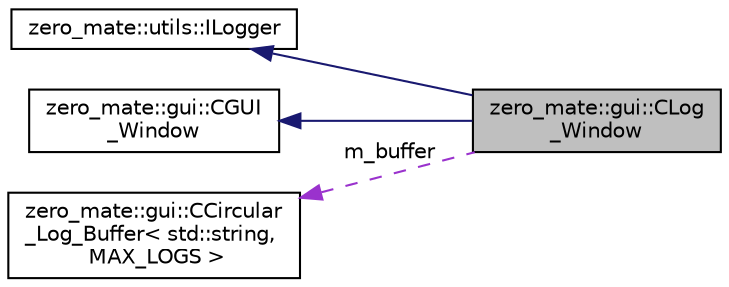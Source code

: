 digraph "zero_mate::gui::CLog_Window"
{
 // LATEX_PDF_SIZE
  bgcolor="transparent";
  edge [fontname="Helvetica",fontsize="10",labelfontname="Helvetica",labelfontsize="10"];
  node [fontname="Helvetica",fontsize="10",shape=record];
  rankdir="LR";
  Node1 [label="zero_mate::gui::CLog\l_Window",height=0.2,width=0.4,color="black", fillcolor="grey75", style="filled", fontcolor="black",tooltip=" "];
  Node2 -> Node1 [dir="back",color="midnightblue",fontsize="10",style="solid",fontname="Helvetica"];
  Node2 [label="zero_mate::utils::ILogger",height=0.2,width=0.4,color="black",URL="$classzero__mate_1_1utils_1_1ILogger.html",tooltip=" "];
  Node3 -> Node1 [dir="back",color="midnightblue",fontsize="10",style="solid",fontname="Helvetica"];
  Node3 [label="zero_mate::gui::CGUI\l_Window",height=0.2,width=0.4,color="black",URL="$classzero__mate_1_1gui_1_1CGUI__Window.html",tooltip=" "];
  Node4 -> Node1 [dir="back",color="darkorchid3",fontsize="10",style="dashed",label=" m_buffer" ,fontname="Helvetica"];
  Node4 [label="zero_mate::gui::CCircular\l_Log_Buffer\< std::string,\l MAX_LOGS \>",height=0.2,width=0.4,color="black",URL="$classzero__mate_1_1gui_1_1CCircular__Log__Buffer.html",tooltip=" "];
}
